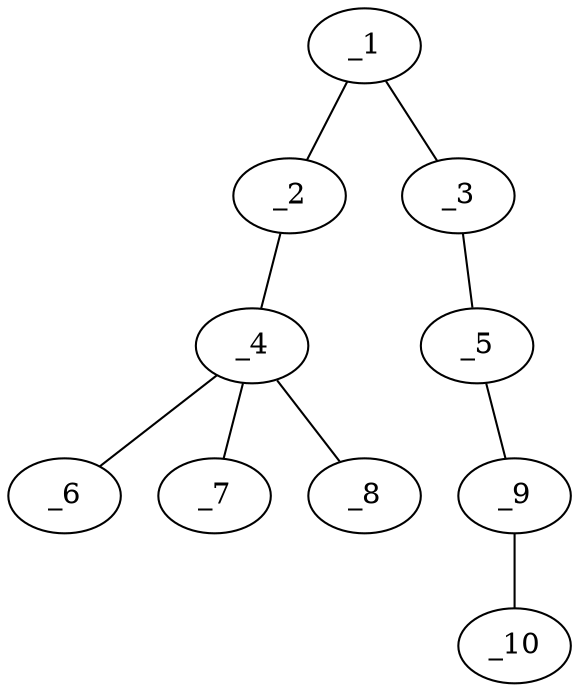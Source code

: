 graph molid2750 {
	_1	 [charge=0,
		chem=1,
		symbol="C  ",
		x="4.5981",
		y=0];
	_2	 [charge=0,
		chem=1,
		symbol="C  ",
		x="3.7321",
		y="0.5"];
	_1 -- _2	 [valence=1];
	_3	 [charge=0,
		chem=1,
		symbol="C  ",
		x="5.4641",
		y="0.5"];
	_1 -- _3	 [valence=1];
	_4	 [charge=0,
		chem=5,
		symbol="S  ",
		x="2.866",
		y=0];
	_2 -- _4	 [valence=1];
	_5	 [charge=0,
		chem=1,
		symbol="C  ",
		x="6.3301",
		y=0];
	_3 -- _5	 [valence=1];
	_6	 [charge=0,
		chem=2,
		symbol="O  ",
		x=2,
		y="-0.5"];
	_4 -- _6	 [valence=2];
	_7	 [charge=0,
		chem=2,
		symbol="O  ",
		x="3.366",
		y="-0.866"];
	_4 -- _7	 [valence=2];
	_8	 [charge=0,
		chem=2,
		symbol="O  ",
		x="2.366",
		y="0.866"];
	_4 -- _8	 [valence=1];
	_9	 [charge=0,
		chem=1,
		symbol="C  ",
		x="7.1962",
		y="0.5"];
	_5 -- _9	 [valence=1];
	_10	 [charge=0,
		chem=2,
		symbol="O  ",
		x="8.0622",
		y=0];
	_9 -- _10	 [valence=1];
}
